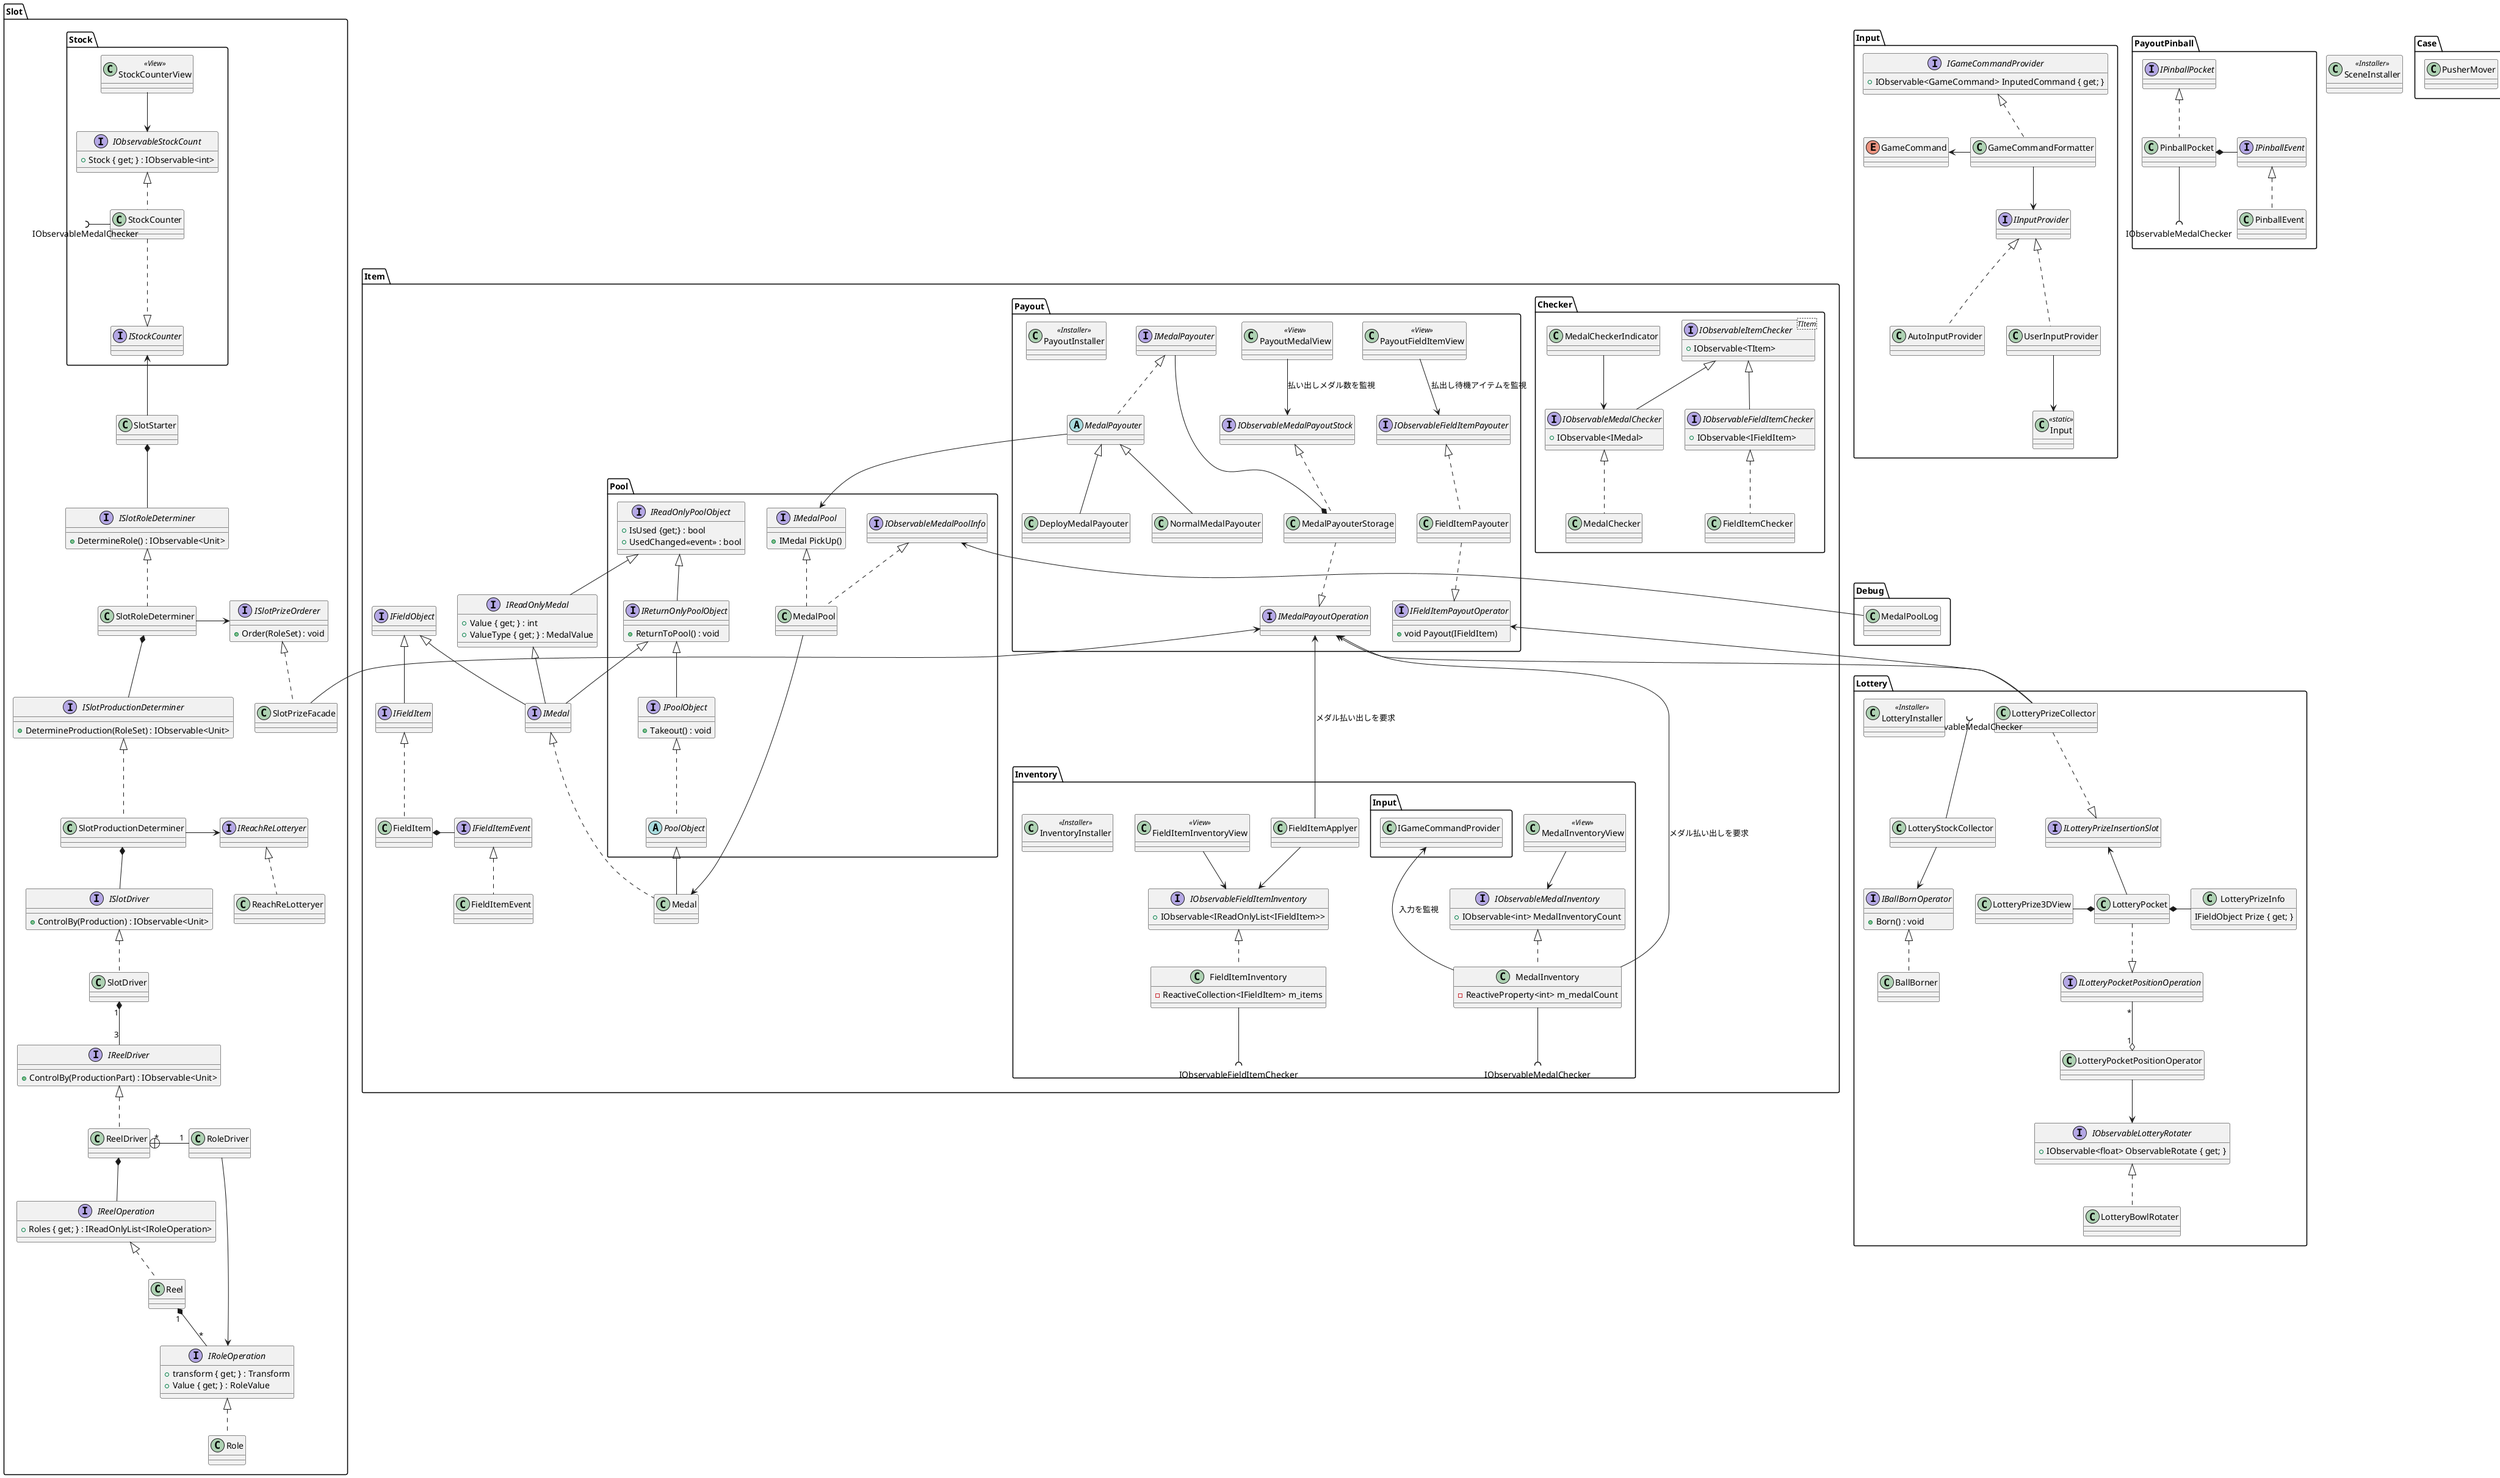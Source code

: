 @startuml MedalPusher

namespace Case{
    class PusherMover
}

namespace Item{
    interface IFieldItem
    class FieldItem
    interface IFieldItemEvent
    class FieldItemEvent
    IFieldItem <|.. FieldItem
    IFieldItemEvent <|.. FieldItemEvent
    FieldItem *- IFieldItemEvent

    interface IReadOnlyMedal{
        +Value { get; } : int
        +ValueType { get; } : MedalValue
    }
    interface IMedal
    class Medal
    IReadOnlyMedal <|-- IMedal
    IMedal <|.. Medal

    interface IFieldObject
    IFieldObject <|-- IMedal
    IFieldObject <|-- IFieldItem

    namespace Pool{
        interface IReadOnlyPoolObject{
            +IsUsed {get;} : bool
            +UsedChanged<<event>> : bool
        }
        interface IReturnOnlyPoolObject{
            +ReturnToPool() : void
        }
        interface IPoolObject{
            +Takeout() : void
        }
        abstract PoolObject
        
        IReadOnlyPoolObject <|-- IReturnOnlyPoolObject
        IReturnOnlyPoolObject <|-- IPoolObject
        IReturnOnlyPoolObject <|-- Item.IMedal
        IPoolObject <|.. PoolObject
        PoolObject <|-- Item.Medal
        IReadOnlyPoolObject <|-- Item.IReadOnlyMedal
        

        interface IMedalPool{
            +IMedal PickUp()
        }
        interface IObservableMedalPoolInfo
        class MedalPool

        IMedalPool <|.. MedalPool
        IObservableMedalPoolInfo <|.. MedalPool

        MedalPool --> Item.Medal
    }
    
    namespace Checker{
        interface IObservableItemChecker<TItem>{
            +IObservable<TItem>
        }

        interface IObservableMedalChecker{
            +IObservable<IMedal>
        }
        class MedalChecker
        IObservableItemChecker <|-- IObservableMedalChecker
        IObservableMedalChecker <|.. MedalChecker

        interface IObservableFieldItemChecker{
            +IObservable<IFieldItem>
        }
        class FieldItemChecker
        IObservableItemChecker <|-- IObservableFieldItemChecker
        IObservableFieldItemChecker <|.. FieldItemChecker

        MedalCheckerIndicator --> IObservableMedalChecker

    }
    
    namespace Payout{
        interface IMedalPayoutOperation
        interface IObservableMedalPayoutStock
        class MedalPayouterStorage
        MedalPayouterStorage ..|> IMedalPayoutOperation
        IObservableMedalPayoutStock <|.. MedalPayouterStorage
        IMedalPayouter ---* MedalPayouterStorage

        interface IMedalPayouter
        abstract MedalPayouter
        class NormalMedalPayouter
        class DeployMedalPayouter
        IMedalPayouter <|.. MedalPayouter
        MedalPayouter <|-- NormalMedalPayouter
        MedalPayouter <|-- DeployMedalPayouter
        MedalPayouter --> Item.Pool.IMedalPool


        interface IObservableFieldItemPayouter{
        }
        interface IFieldItemPayoutOperator{
            +void Payout(IFieldItem)
        }
        class FieldItemPayouter
        FieldItemPayouter ..|> IFieldItemPayoutOperator
        IObservableFieldItemPayouter <|.. FieldItemPayouter

        class PayoutMedalView<<View>>
        class PayoutFieldItemView<<View>>
        PayoutMedalView --> IObservableMedalPayoutStock : 払い出しメダル数を監視
        PayoutFieldItemView --> IObservableFieldItemPayouter : 払出し待機アイテムを監視



        class PayoutInstaller<<Installer>>
    }
    
    namespace Inventory{
        interface IObservableMedalInventory{
            +IObservable<int> MedalInventoryCount
        }
        class MedalInventory{
            -ReactiveProperty<int> m_medalCount
        }
        IObservableMedalInventory <|.. MedalInventory

        interface IObservableFieldItemInventory{
            +IObservable<IReadOnlyList<IFieldItem>> 
        }
        class FieldItemInventory{
            -ReactiveCollection<IFieldItem> m_items
        }
        IObservableFieldItemInventory <|.. FieldItemInventory

        MedalInventory --(( IObservableMedalChecker
        FieldItemInventory --(( IObservableFieldItemChecker
        Input.IGameCommandProvider <--- MedalInventory : 入力を監視

        class FieldItemApplyer
        Item.Payout.IMedalPayoutOperation <--- FieldItemApplyer : メダル払い出しを要求

        class MedalInventoryView<<View>>
        MedalInventoryView --> IObservableMedalInventory
        class FieldItemInventoryView<<View>>
        FieldItemInventoryView --> IObservableFieldItemInventory

        FieldItemApplyer --> IObservableFieldItemInventory
        MedalInventory --> Item.Payout.IMedalPayoutOperation : メダル払い出しを要求

        class InventoryInstaller<<Installer>>
    }


}

namespace Input{
    enum GameCommand
    interface IGameCommandProvider{
        +IObservable<GameCommand> InputedCommand { get; }
    }
    class GameCommandFormatter
    GameCommand <- GameCommandFormatter
    IGameCommandProvider <|.. GameCommandFormatter
    GameCommandFormatter --> IInputProvider
    interface IInputProvider
    class UserInputProvider
    class AutoInputProvider
    class Input<<static>>
    IInputProvider <|.. UserInputProvider
    IInputProvider <|.. AutoInputProvider
    UserInputProvider --> Input
}

namespace Slot{
    namespace Stock{
        interface IObservableStockCount{
            +Stock { get; } : IObservable<int>
        }
        interface IStockCounter
        class StockCounter
        IObservableStockCount <|.. StockCounter
        StockCounter ..|> IStockCounter
        IObservableMedalChecker ))- StockCounter

        class StockCounterView<<View>>
        StockCounterView --> IObservableStockCount
    }

    class SlotStarter
    Slot.Stock.IStockCounter <-- SlotStarter
    SlotStarter *--  ISlotRoleDeterminer

    interface ISlotRoleDeterminer{
        +DetermineRole() : IObservable<Unit>
    }
    class SlotRoleDeterminer
    ISlotRoleDeterminer <|.. SlotRoleDeterminer
    SlotRoleDeterminer *-- ISlotProductionDeterminer

    interface ISlotProductionDeterminer{
        +DetermineProduction(RoleSet) : IObservable<Unit>
    }
    class SlotProductionDeterminer
    ISlotProductionDeterminer <|.. SlotProductionDeterminer
    SlotProductionDeterminer *-- ISlotDriver

    interface IReachReLotteryer
    class ReachReLotteryer
    IReachReLotteryer <|.. ReachReLotteryer

    SlotProductionDeterminer -> IReachReLotteryer

    interface ISlotDriver{
        +ControlBy(Production) : IObservable<Unit>
    }
    class SlotDriver
    ISlotDriver <|.. SlotDriver

    SlotDriver "1"*--"3" IReelDriver

    interface IReelDriver{
        +ControlBy(ProductionPart) : IObservable<Unit>
    }
    class ReelDriver
    ReelDriver *-- IReelOperation
    IReelDriver <|.. ReelDriver
    ReelDriver "*"+-"1" RoleDriver
    RoleDriver --> IRoleOperation

    interface IReelOperation{
        +Roles { get; } : IReadOnlyList<IRoleOperation>
    }
    class Reel
    IReelOperation <|.. Reel

    interface IRoleOperation{
        +transform { get; } : Transform
        +Value { get; } : RoleValue
    }
    class Role
    IRoleOperation <|.. Role
    Reel "1"*--"*" IRoleOperation

    interface ISlotPrizeOrderer{
        +Order(RoleSet) : void
    }
    class SlotPrizeFacade
    ISlotPrizeOrderer <|.. SlotPrizeFacade

    ISlotPrizeOrderer <- SlotRoleDeterminer
    Item.Payout.IMedalPayoutOperation <-- SlotPrizeFacade
}

namespace PayoutPinball{
    interface IPinballPocket
    class PinballPocket
    IPinballPocket <|.. PinballPocket

    interface IPinballEvent
    class PinballEvent
    IPinballEvent <|.. PinballEvent

    PinballPocket *- IPinballEvent
    PinballPocket --(( IObservableMedalChecker
}

namespace Lottery{
    interface IObservableLotteryRotater{
        +IObservable<float> ObservableRotate { get; }
    }
    class LotteryBowlRotater
    IObservableLotteryRotater <|.. LotteryBowlRotater

    class LotteryPrizeInfo{
        IFieldObject Prize { get; }
    }
    interface ILotteryPocketPositionOperation
    class LotteryPocket
    LotteryPocket ..|> ILotteryPocketPositionOperation

    class LotteryPocketPositionOperator
    LotteryPocketPositionOperator --> IObservableLotteryRotater 
    ILotteryPocketPositionOperation "*" --o "1" LotteryPocketPositionOperator

    class LotteryPrize3DView
    LotteryPrize3DView -* LotteryPocket

    interface ILotteryPrizeInsertionSlot
    class LotteryPrizeCollector
    LotteryPrizeCollector ..|> ILotteryPrizeInsertionSlot

    ILotteryPrizeInsertionSlot <-- LotteryPocket
    LotteryPocket *- LotteryPrizeInfo

    Item.Payout.IFieldItemPayoutOperator <-- LotteryPrizeCollector
    Item.Payout.IMedalPayoutOperation <-- LotteryPrizeCollector

    interface IBallBornOperator{
        +Born() : void
    }
    class BallBorner
    IBallBornOperator <|.. BallBorner


    class LotteryStockCollector
    IObservableMedalChecker ))-- LotteryStockCollector
    LotteryStockCollector --> IBallBornOperator

    class LotteryInstaller<<Installer>>{}
}

namespace Debug{
    class MedalPoolLog

    Item.Pool.IObservableMedalPoolInfo <-- MedalPoolLog
}

class SceneInstaller<<Installer>>

@enduml